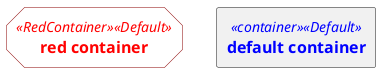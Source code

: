 {
  "sha1": "3rbe9u6n1qwviliiwue5g9z81iqh919",
  "insertion": {
    "when": "2024-05-30T20:48:20.338Z",
    "url": "https://forum.plantuml.net/15544/stereotype-priorities-changed-compared-implementations",
    "user": "plantuml@gmail.com"
  }
}
@startuml
' here it works
    ' skinparam DefaultFontColor blue

    skinparam rectangle<<RedContainer>> {
        StereotypeFontColor red
        FontColor red
        BackgroundColor lightred
        BorderColor darkred
        RoundCorner 0
        DiagonalCorner 18
    }

    ' here it fails
    ' skinparam DefaultFontColor blue

    skinparam rectangle<<Default>> {
        StereotypeFontColor blue
        FontColor blue
    }

    rectangle "==red container" <<RedContainer>><<Default>> as rC
    rectangle "==default container" <<container>><<Default>> as r
@enduml
